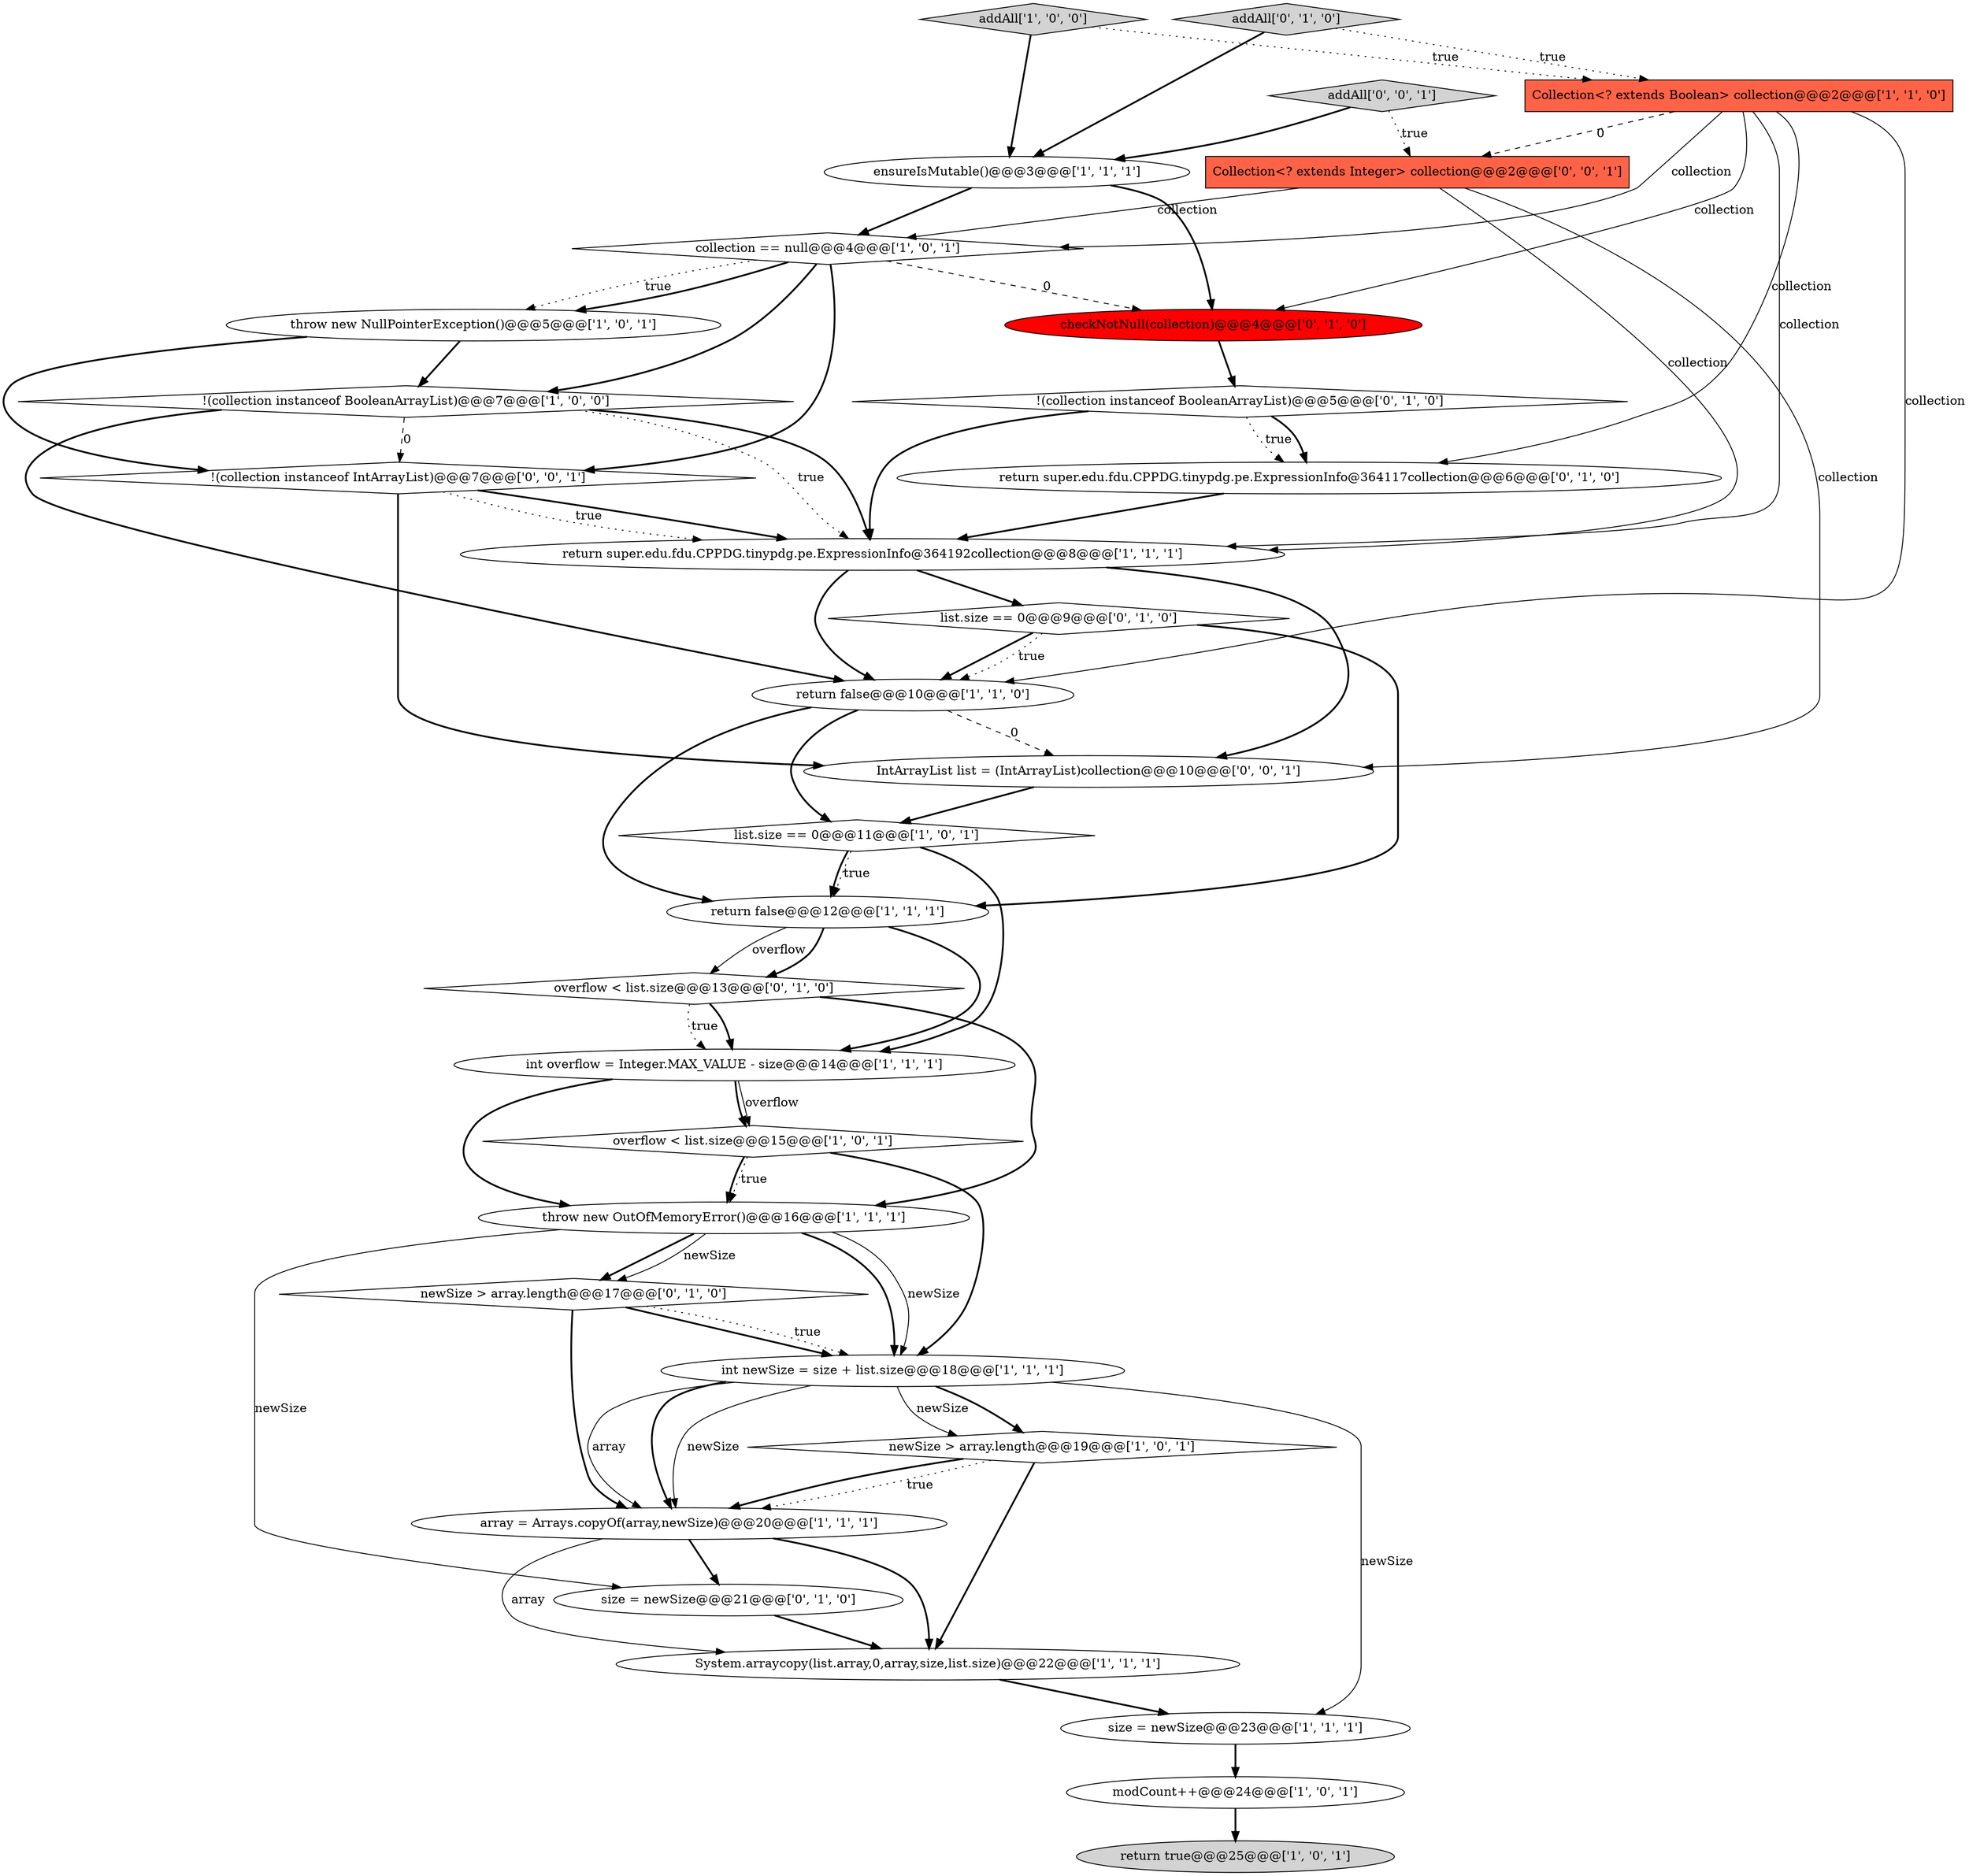 digraph {
14 [style = filled, label = "Collection<? extends Boolean> collection@@@2@@@['1', '1', '0']", fillcolor = tomato, shape = box image = "AAA0AAABBB1BBB"];
6 [style = filled, label = "int newSize = size + list.size@@@18@@@['1', '1', '1']", fillcolor = white, shape = ellipse image = "AAA0AAABBB1BBB"];
16 [style = filled, label = "int overflow = Integer.MAX_VALUE - size@@@14@@@['1', '1', '1']", fillcolor = white, shape = ellipse image = "AAA0AAABBB1BBB"];
22 [style = filled, label = "newSize > array.length@@@17@@@['0', '1', '0']", fillcolor = white, shape = diamond image = "AAA0AAABBB2BBB"];
27 [style = filled, label = "!(collection instanceof BooleanArrayList)@@@5@@@['0', '1', '0']", fillcolor = white, shape = diamond image = "AAA0AAABBB2BBB"];
18 [style = filled, label = "!(collection instanceof BooleanArrayList)@@@7@@@['1', '0', '0']", fillcolor = white, shape = diamond image = "AAA0AAABBB1BBB"];
11 [style = filled, label = "newSize > array.length@@@19@@@['1', '0', '1']", fillcolor = white, shape = diamond image = "AAA0AAABBB1BBB"];
28 [style = filled, label = "IntArrayList list = (IntArrayList)collection@@@10@@@['0', '0', '1']", fillcolor = white, shape = ellipse image = "AAA0AAABBB3BBB"];
9 [style = filled, label = "return false@@@12@@@['1', '1', '1']", fillcolor = white, shape = ellipse image = "AAA0AAABBB1BBB"];
2 [style = filled, label = "return false@@@10@@@['1', '1', '0']", fillcolor = white, shape = ellipse image = "AAA0AAABBB1BBB"];
26 [style = filled, label = "size = newSize@@@21@@@['0', '1', '0']", fillcolor = white, shape = ellipse image = "AAA0AAABBB2BBB"];
13 [style = filled, label = "list.size == 0@@@11@@@['1', '0', '1']", fillcolor = white, shape = diamond image = "AAA0AAABBB1BBB"];
15 [style = filled, label = "return super.edu.fdu.CPPDG.tinypdg.pe.ExpressionInfo@364192collection@@@8@@@['1', '1', '1']", fillcolor = white, shape = ellipse image = "AAA0AAABBB1BBB"];
24 [style = filled, label = "return super.edu.fdu.CPPDG.tinypdg.pe.ExpressionInfo@364117collection@@@6@@@['0', '1', '0']", fillcolor = white, shape = ellipse image = "AAA0AAABBB2BBB"];
17 [style = filled, label = "ensureIsMutable()@@@3@@@['1', '1', '1']", fillcolor = white, shape = ellipse image = "AAA0AAABBB1BBB"];
8 [style = filled, label = "addAll['1', '0', '0']", fillcolor = lightgray, shape = diamond image = "AAA0AAABBB1BBB"];
19 [style = filled, label = "return true@@@25@@@['1', '0', '1']", fillcolor = lightgray, shape = ellipse image = "AAA0AAABBB1BBB"];
29 [style = filled, label = "!(collection instanceof IntArrayList)@@@7@@@['0', '0', '1']", fillcolor = white, shape = diamond image = "AAA0AAABBB3BBB"];
0 [style = filled, label = "throw new NullPointerException()@@@5@@@['1', '0', '1']", fillcolor = white, shape = ellipse image = "AAA0AAABBB1BBB"];
3 [style = filled, label = "overflow < list.size@@@15@@@['1', '0', '1']", fillcolor = white, shape = diamond image = "AAA0AAABBB1BBB"];
10 [style = filled, label = "array = Arrays.copyOf(array,newSize)@@@20@@@['1', '1', '1']", fillcolor = white, shape = ellipse image = "AAA0AAABBB1BBB"];
20 [style = filled, label = "checkNotNull(collection)@@@4@@@['0', '1', '0']", fillcolor = red, shape = ellipse image = "AAA1AAABBB2BBB"];
12 [style = filled, label = "System.arraycopy(list.array,0,array,size,list.size)@@@22@@@['1', '1', '1']", fillcolor = white, shape = ellipse image = "AAA0AAABBB1BBB"];
4 [style = filled, label = "modCount++@@@24@@@['1', '0', '1']", fillcolor = white, shape = ellipse image = "AAA0AAABBB1BBB"];
30 [style = filled, label = "addAll['0', '0', '1']", fillcolor = lightgray, shape = diamond image = "AAA0AAABBB3BBB"];
25 [style = filled, label = "list.size == 0@@@9@@@['0', '1', '0']", fillcolor = white, shape = diamond image = "AAA0AAABBB2BBB"];
1 [style = filled, label = "collection == null@@@4@@@['1', '0', '1']", fillcolor = white, shape = diamond image = "AAA0AAABBB1BBB"];
21 [style = filled, label = "overflow < list.size@@@13@@@['0', '1', '0']", fillcolor = white, shape = diamond image = "AAA0AAABBB2BBB"];
23 [style = filled, label = "addAll['0', '1', '0']", fillcolor = lightgray, shape = diamond image = "AAA0AAABBB2BBB"];
7 [style = filled, label = "size = newSize@@@23@@@['1', '1', '1']", fillcolor = white, shape = ellipse image = "AAA0AAABBB1BBB"];
31 [style = filled, label = "Collection<? extends Integer> collection@@@2@@@['0', '0', '1']", fillcolor = tomato, shape = box image = "AAA0AAABBB3BBB"];
5 [style = filled, label = "throw new OutOfMemoryError()@@@16@@@['1', '1', '1']", fillcolor = white, shape = ellipse image = "AAA0AAABBB1BBB"];
29->15 [style = bold, label=""];
9->21 [style = solid, label="overflow"];
15->25 [style = bold, label=""];
31->15 [style = solid, label="collection"];
18->15 [style = dotted, label="true"];
9->16 [style = bold, label=""];
12->7 [style = bold, label=""];
27->15 [style = bold, label=""];
20->27 [style = bold, label=""];
26->12 [style = bold, label=""];
6->10 [style = solid, label="array"];
3->5 [style = bold, label=""];
10->12 [style = bold, label=""];
6->11 [style = bold, label=""];
9->21 [style = bold, label=""];
16->3 [style = solid, label="overflow"];
21->16 [style = bold, label=""];
23->17 [style = bold, label=""];
1->0 [style = dotted, label="true"];
17->20 [style = bold, label=""];
18->29 [style = dashed, label="0"];
13->9 [style = dotted, label="true"];
16->3 [style = bold, label=""];
5->26 [style = solid, label="newSize"];
11->10 [style = dotted, label="true"];
18->15 [style = bold, label=""];
4->19 [style = bold, label=""];
0->29 [style = bold, label=""];
11->12 [style = bold, label=""];
10->26 [style = bold, label=""];
1->0 [style = bold, label=""];
2->9 [style = bold, label=""];
27->24 [style = dotted, label="true"];
14->24 [style = solid, label="collection"];
13->16 [style = bold, label=""];
25->2 [style = bold, label=""];
8->17 [style = bold, label=""];
6->7 [style = solid, label="newSize"];
23->14 [style = dotted, label="true"];
3->5 [style = dotted, label="true"];
5->6 [style = bold, label=""];
8->14 [style = dotted, label="true"];
2->28 [style = dashed, label="0"];
21->16 [style = dotted, label="true"];
5->22 [style = bold, label=""];
14->1 [style = solid, label="collection"];
22->6 [style = bold, label=""];
14->31 [style = dashed, label="0"];
31->28 [style = solid, label="collection"];
14->15 [style = solid, label="collection"];
30->17 [style = bold, label=""];
17->1 [style = bold, label=""];
25->9 [style = bold, label=""];
3->6 [style = bold, label=""];
7->4 [style = bold, label=""];
5->22 [style = solid, label="newSize"];
10->12 [style = solid, label="array"];
21->5 [style = bold, label=""];
15->28 [style = bold, label=""];
11->10 [style = bold, label=""];
14->2 [style = solid, label="collection"];
6->10 [style = bold, label=""];
22->10 [style = bold, label=""];
16->5 [style = bold, label=""];
0->18 [style = bold, label=""];
27->24 [style = bold, label=""];
13->9 [style = bold, label=""];
1->29 [style = bold, label=""];
25->2 [style = dotted, label="true"];
30->31 [style = dotted, label="true"];
24->15 [style = bold, label=""];
15->2 [style = bold, label=""];
28->13 [style = bold, label=""];
1->18 [style = bold, label=""];
18->2 [style = bold, label=""];
29->15 [style = dotted, label="true"];
22->6 [style = dotted, label="true"];
2->13 [style = bold, label=""];
1->20 [style = dashed, label="0"];
5->6 [style = solid, label="newSize"];
29->28 [style = bold, label=""];
6->11 [style = solid, label="newSize"];
6->10 [style = solid, label="newSize"];
14->20 [style = solid, label="collection"];
31->1 [style = solid, label="collection"];
}
